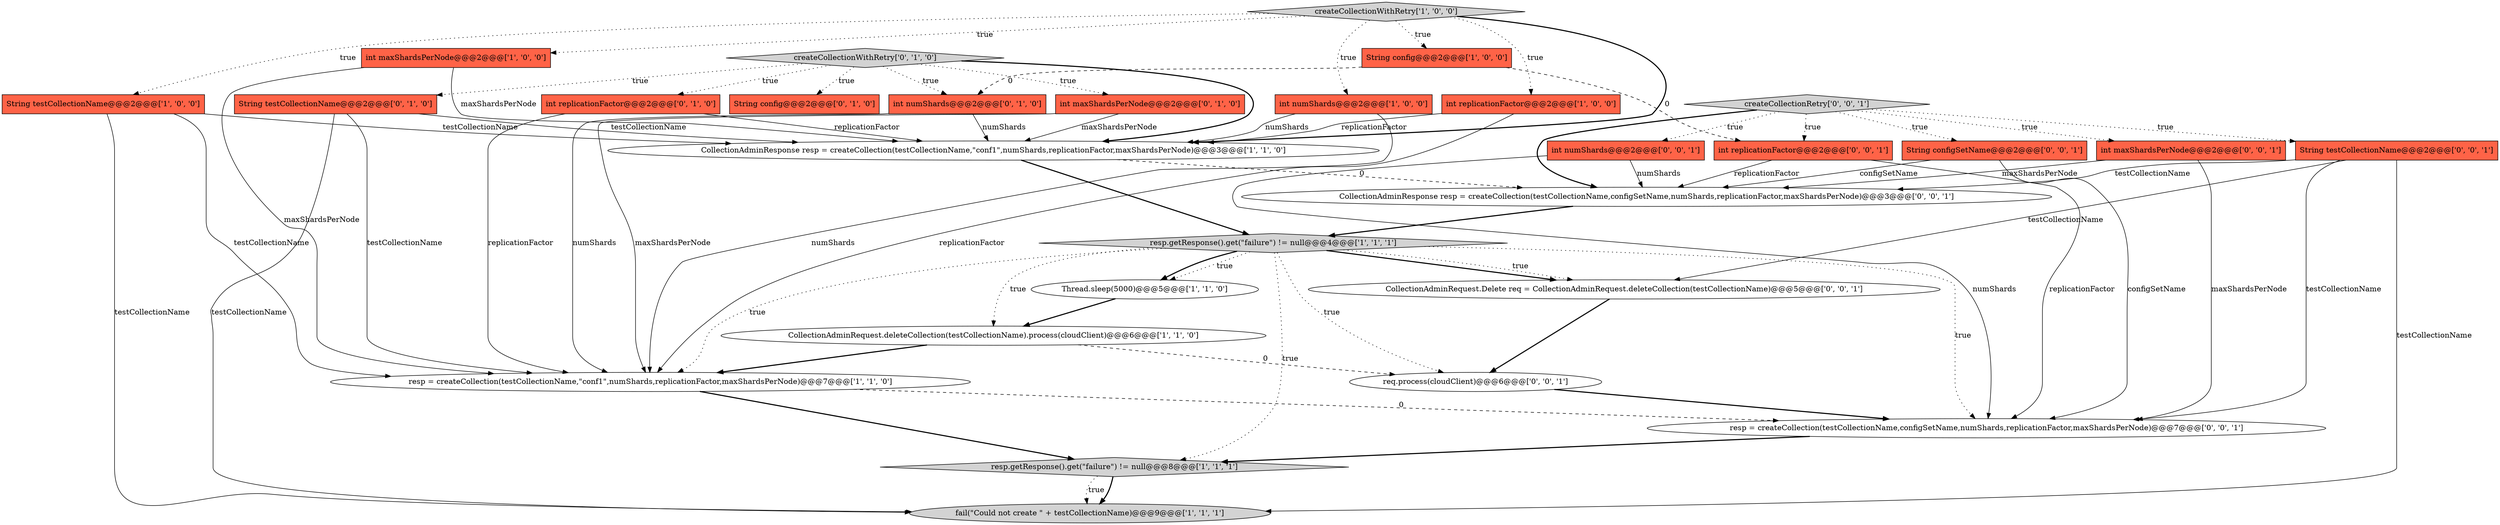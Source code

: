 digraph {
3 [style = filled, label = "int maxShardsPerNode@@@2@@@['1', '0', '0']", fillcolor = tomato, shape = box image = "AAA0AAABBB1BBB"];
17 [style = filled, label = "int replicationFactor@@@2@@@['0', '1', '0']", fillcolor = tomato, shape = box image = "AAA0AAABBB2BBB"];
8 [style = filled, label = "resp.getResponse().get(\"failure\") != null@@@8@@@['1', '1', '1']", fillcolor = lightgray, shape = diamond image = "AAA0AAABBB1BBB"];
28 [style = filled, label = "CollectionAdminRequest.Delete req = CollectionAdminRequest.deleteCollection(testCollectionName)@@@5@@@['0', '0', '1']", fillcolor = white, shape = ellipse image = "AAA0AAABBB3BBB"];
0 [style = filled, label = "CollectionAdminResponse resp = createCollection(testCollectionName,\"conf1\",numShards,replicationFactor,maxShardsPerNode)@@@3@@@['1', '1', '0']", fillcolor = white, shape = ellipse image = "AAA0AAABBB1BBB"];
11 [style = filled, label = "String config@@@2@@@['1', '0', '0']", fillcolor = tomato, shape = box image = "AAA1AAABBB1BBB"];
10 [style = filled, label = "resp.getResponse().get(\"failure\") != null@@@4@@@['1', '1', '1']", fillcolor = lightgray, shape = diamond image = "AAA0AAABBB1BBB"];
24 [style = filled, label = "createCollectionRetry['0', '0', '1']", fillcolor = lightgray, shape = diamond image = "AAA0AAABBB3BBB"];
9 [style = filled, label = "int numShards@@@2@@@['1', '0', '0']", fillcolor = tomato, shape = box image = "AAA0AAABBB1BBB"];
12 [style = filled, label = "CollectionAdminRequest.deleteCollection(testCollectionName).process(cloudClient)@@@6@@@['1', '1', '0']", fillcolor = white, shape = ellipse image = "AAA0AAABBB1BBB"];
13 [style = filled, label = "createCollectionWithRetry['0', '1', '0']", fillcolor = lightgray, shape = diamond image = "AAA0AAABBB2BBB"];
19 [style = filled, label = "String testCollectionName@@@2@@@['0', '0', '1']", fillcolor = tomato, shape = box image = "AAA0AAABBB3BBB"];
23 [style = filled, label = "int maxShardsPerNode@@@2@@@['0', '0', '1']", fillcolor = tomato, shape = box image = "AAA0AAABBB3BBB"];
26 [style = filled, label = "int replicationFactor@@@2@@@['0', '0', '1']", fillcolor = tomato, shape = box image = "AAA0AAABBB3BBB"];
2 [style = filled, label = "resp = createCollection(testCollectionName,\"conf1\",numShards,replicationFactor,maxShardsPerNode)@@@7@@@['1', '1', '0']", fillcolor = white, shape = ellipse image = "AAA0AAABBB1BBB"];
6 [style = filled, label = "createCollectionWithRetry['1', '0', '0']", fillcolor = lightgray, shape = diamond image = "AAA0AAABBB1BBB"];
25 [style = filled, label = "CollectionAdminResponse resp = createCollection(testCollectionName,configSetName,numShards,replicationFactor,maxShardsPerNode)@@@3@@@['0', '0', '1']", fillcolor = white, shape = ellipse image = "AAA0AAABBB3BBB"];
27 [style = filled, label = "resp = createCollection(testCollectionName,configSetName,numShards,replicationFactor,maxShardsPerNode)@@@7@@@['0', '0', '1']", fillcolor = white, shape = ellipse image = "AAA0AAABBB3BBB"];
7 [style = filled, label = "int replicationFactor@@@2@@@['1', '0', '0']", fillcolor = tomato, shape = box image = "AAA0AAABBB1BBB"];
14 [style = filled, label = "int maxShardsPerNode@@@2@@@['0', '1', '0']", fillcolor = tomato, shape = box image = "AAA0AAABBB2BBB"];
15 [style = filled, label = "String config@@@2@@@['0', '1', '0']", fillcolor = tomato, shape = box image = "AAA0AAABBB2BBB"];
1 [style = filled, label = "Thread.sleep(5000)@@@5@@@['1', '1', '0']", fillcolor = white, shape = ellipse image = "AAA0AAABBB1BBB"];
18 [style = filled, label = "int numShards@@@2@@@['0', '1', '0']", fillcolor = tomato, shape = box image = "AAA1AAABBB2BBB"];
20 [style = filled, label = "int numShards@@@2@@@['0', '0', '1']", fillcolor = tomato, shape = box image = "AAA0AAABBB3BBB"];
5 [style = filled, label = "fail(\"Could not create \" + testCollectionName)@@@9@@@['1', '1', '1']", fillcolor = lightgray, shape = ellipse image = "AAA0AAABBB1BBB"];
4 [style = filled, label = "String testCollectionName@@@2@@@['1', '0', '0']", fillcolor = tomato, shape = box image = "AAA0AAABBB1BBB"];
22 [style = filled, label = "req.process(cloudClient)@@@6@@@['0', '0', '1']", fillcolor = white, shape = ellipse image = "AAA0AAABBB3BBB"];
21 [style = filled, label = "String configSetName@@@2@@@['0', '0', '1']", fillcolor = tomato, shape = box image = "AAA0AAABBB3BBB"];
16 [style = filled, label = "String testCollectionName@@@2@@@['0', '1', '0']", fillcolor = tomato, shape = box image = "AAA0AAABBB2BBB"];
23->27 [style = solid, label="maxShardsPerNode"];
19->5 [style = solid, label="testCollectionName"];
3->0 [style = solid, label="maxShardsPerNode"];
4->0 [style = solid, label="testCollectionName"];
7->2 [style = solid, label="replicationFactor"];
18->0 [style = solid, label="numShards"];
10->12 [style = dotted, label="true"];
9->2 [style = solid, label="numShards"];
4->2 [style = solid, label="testCollectionName"];
19->25 [style = solid, label="testCollectionName"];
10->28 [style = bold, label=""];
10->8 [style = dotted, label="true"];
13->16 [style = dotted, label="true"];
13->18 [style = dotted, label="true"];
10->28 [style = dotted, label="true"];
16->5 [style = solid, label="testCollectionName"];
3->2 [style = solid, label="maxShardsPerNode"];
16->2 [style = solid, label="testCollectionName"];
19->28 [style = solid, label="testCollectionName"];
11->26 [style = dashed, label="0"];
14->2 [style = solid, label="maxShardsPerNode"];
2->27 [style = dashed, label="0"];
9->0 [style = solid, label="numShards"];
23->25 [style = solid, label="maxShardsPerNode"];
14->0 [style = solid, label="maxShardsPerNode"];
6->0 [style = bold, label=""];
13->17 [style = dotted, label="true"];
20->25 [style = solid, label="numShards"];
20->27 [style = solid, label="numShards"];
26->27 [style = solid, label="replicationFactor"];
12->2 [style = bold, label=""];
19->27 [style = solid, label="testCollectionName"];
0->10 [style = bold, label=""];
18->2 [style = solid, label="numShards"];
16->0 [style = solid, label="testCollectionName"];
21->25 [style = solid, label="configSetName"];
24->23 [style = dotted, label="true"];
0->25 [style = dashed, label="0"];
8->5 [style = bold, label=""];
22->27 [style = bold, label=""];
6->4 [style = dotted, label="true"];
10->2 [style = dotted, label="true"];
8->5 [style = dotted, label="true"];
6->9 [style = dotted, label="true"];
24->26 [style = dotted, label="true"];
24->25 [style = bold, label=""];
11->18 [style = dashed, label="0"];
24->20 [style = dotted, label="true"];
12->22 [style = dashed, label="0"];
21->27 [style = solid, label="configSetName"];
17->0 [style = solid, label="replicationFactor"];
26->25 [style = solid, label="replicationFactor"];
1->12 [style = bold, label=""];
6->7 [style = dotted, label="true"];
10->22 [style = dotted, label="true"];
24->19 [style = dotted, label="true"];
25->10 [style = bold, label=""];
7->0 [style = solid, label="replicationFactor"];
13->15 [style = dotted, label="true"];
17->2 [style = solid, label="replicationFactor"];
10->27 [style = dotted, label="true"];
10->1 [style = dotted, label="true"];
6->11 [style = dotted, label="true"];
6->3 [style = dotted, label="true"];
4->5 [style = solid, label="testCollectionName"];
10->1 [style = bold, label=""];
13->14 [style = dotted, label="true"];
24->21 [style = dotted, label="true"];
27->8 [style = bold, label=""];
28->22 [style = bold, label=""];
2->8 [style = bold, label=""];
13->0 [style = bold, label=""];
}
